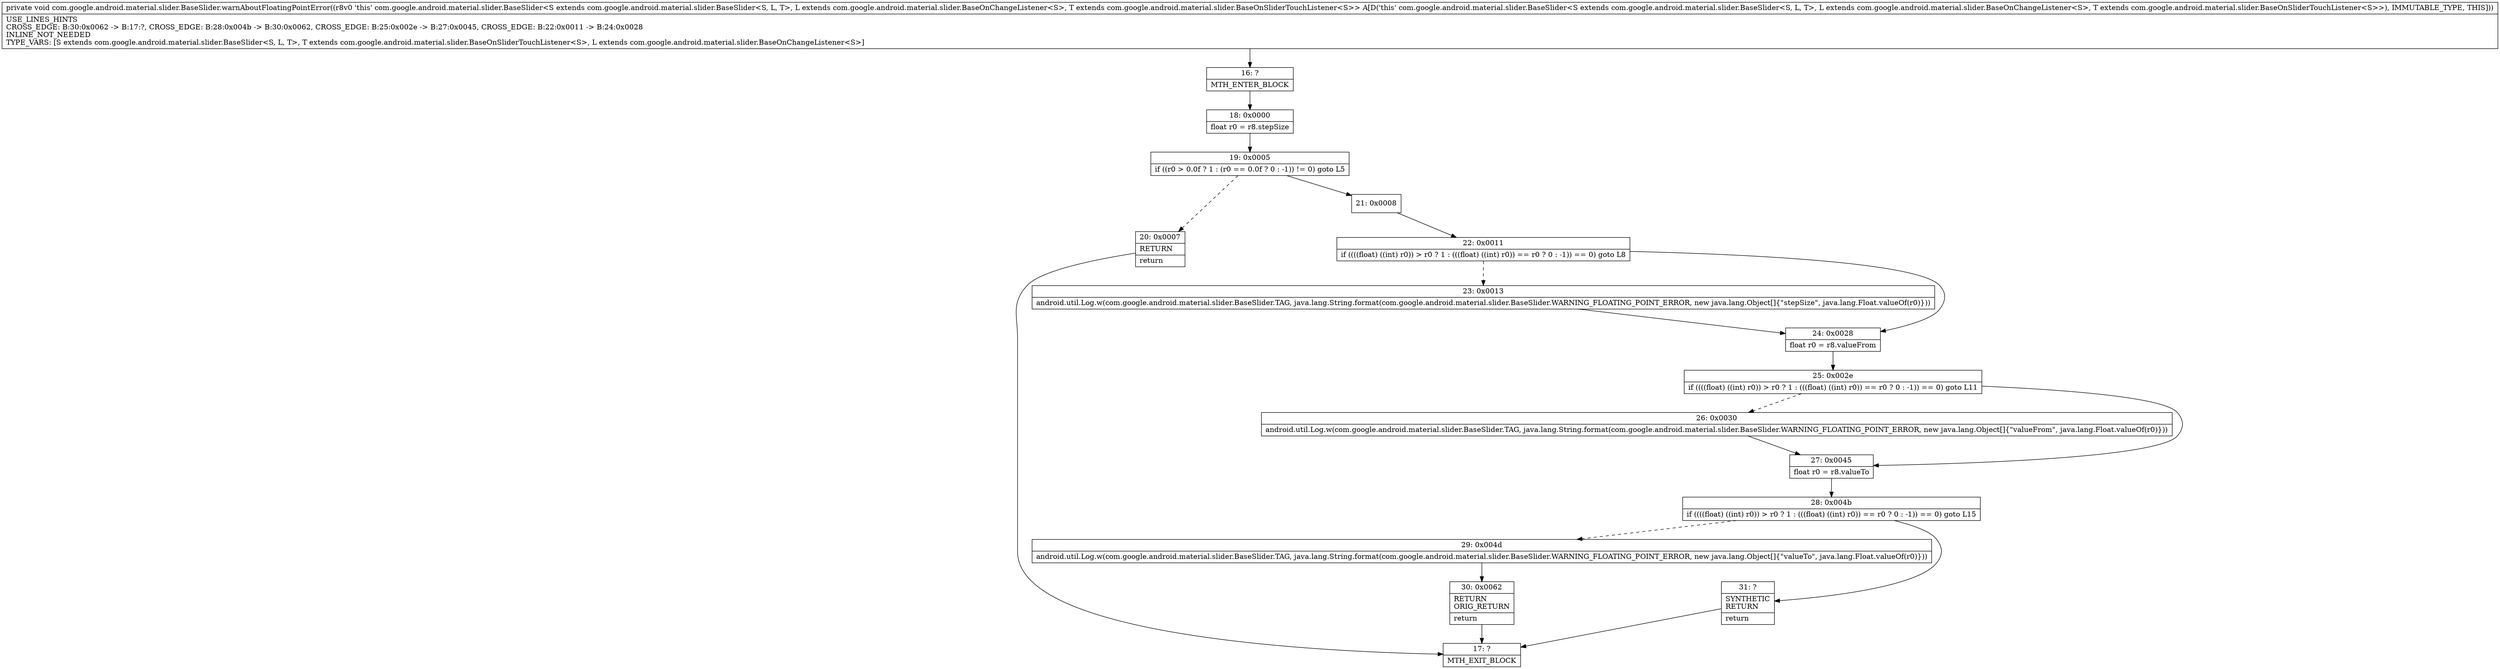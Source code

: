 digraph "CFG forcom.google.android.material.slider.BaseSlider.warnAboutFloatingPointError()V" {
Node_16 [shape=record,label="{16\:\ ?|MTH_ENTER_BLOCK\l}"];
Node_18 [shape=record,label="{18\:\ 0x0000|float r0 = r8.stepSize\l}"];
Node_19 [shape=record,label="{19\:\ 0x0005|if ((r0 \> 0.0f ? 1 : (r0 == 0.0f ? 0 : \-1)) != 0) goto L5\l}"];
Node_20 [shape=record,label="{20\:\ 0x0007|RETURN\l|return\l}"];
Node_17 [shape=record,label="{17\:\ ?|MTH_EXIT_BLOCK\l}"];
Node_21 [shape=record,label="{21\:\ 0x0008}"];
Node_22 [shape=record,label="{22\:\ 0x0011|if ((((float) ((int) r0)) \> r0 ? 1 : (((float) ((int) r0)) == r0 ? 0 : \-1)) == 0) goto L8\l}"];
Node_23 [shape=record,label="{23\:\ 0x0013|android.util.Log.w(com.google.android.material.slider.BaseSlider.TAG, java.lang.String.format(com.google.android.material.slider.BaseSlider.WARNING_FLOATING_POINT_ERROR, new java.lang.Object[]\{\"stepSize\", java.lang.Float.valueOf(r0)\}))\l}"];
Node_24 [shape=record,label="{24\:\ 0x0028|float r0 = r8.valueFrom\l}"];
Node_25 [shape=record,label="{25\:\ 0x002e|if ((((float) ((int) r0)) \> r0 ? 1 : (((float) ((int) r0)) == r0 ? 0 : \-1)) == 0) goto L11\l}"];
Node_26 [shape=record,label="{26\:\ 0x0030|android.util.Log.w(com.google.android.material.slider.BaseSlider.TAG, java.lang.String.format(com.google.android.material.slider.BaseSlider.WARNING_FLOATING_POINT_ERROR, new java.lang.Object[]\{\"valueFrom\", java.lang.Float.valueOf(r0)\}))\l}"];
Node_27 [shape=record,label="{27\:\ 0x0045|float r0 = r8.valueTo\l}"];
Node_28 [shape=record,label="{28\:\ 0x004b|if ((((float) ((int) r0)) \> r0 ? 1 : (((float) ((int) r0)) == r0 ? 0 : \-1)) == 0) goto L15\l}"];
Node_29 [shape=record,label="{29\:\ 0x004d|android.util.Log.w(com.google.android.material.slider.BaseSlider.TAG, java.lang.String.format(com.google.android.material.slider.BaseSlider.WARNING_FLOATING_POINT_ERROR, new java.lang.Object[]\{\"valueTo\", java.lang.Float.valueOf(r0)\}))\l}"];
Node_30 [shape=record,label="{30\:\ 0x0062|RETURN\lORIG_RETURN\l|return\l}"];
Node_31 [shape=record,label="{31\:\ ?|SYNTHETIC\lRETURN\l|return\l}"];
MethodNode[shape=record,label="{private void com.google.android.material.slider.BaseSlider.warnAboutFloatingPointError((r8v0 'this' com.google.android.material.slider.BaseSlider\<S extends com.google.android.material.slider.BaseSlider\<S, L, T\>, L extends com.google.android.material.slider.BaseOnChangeListener\<S\>, T extends com.google.android.material.slider.BaseOnSliderTouchListener\<S\>\> A[D('this' com.google.android.material.slider.BaseSlider\<S extends com.google.android.material.slider.BaseSlider\<S, L, T\>, L extends com.google.android.material.slider.BaseOnChangeListener\<S\>, T extends com.google.android.material.slider.BaseOnSliderTouchListener\<S\>\>), IMMUTABLE_TYPE, THIS]))  | USE_LINES_HINTS\lCROSS_EDGE: B:30:0x0062 \-\> B:17:?, CROSS_EDGE: B:28:0x004b \-\> B:30:0x0062, CROSS_EDGE: B:25:0x002e \-\> B:27:0x0045, CROSS_EDGE: B:22:0x0011 \-\> B:24:0x0028\lINLINE_NOT_NEEDED\lTYPE_VARS: [S extends com.google.android.material.slider.BaseSlider\<S, L, T\>, T extends com.google.android.material.slider.BaseOnSliderTouchListener\<S\>, L extends com.google.android.material.slider.BaseOnChangeListener\<S\>]\l}"];
MethodNode -> Node_16;Node_16 -> Node_18;
Node_18 -> Node_19;
Node_19 -> Node_20[style=dashed];
Node_19 -> Node_21;
Node_20 -> Node_17;
Node_21 -> Node_22;
Node_22 -> Node_23[style=dashed];
Node_22 -> Node_24;
Node_23 -> Node_24;
Node_24 -> Node_25;
Node_25 -> Node_26[style=dashed];
Node_25 -> Node_27;
Node_26 -> Node_27;
Node_27 -> Node_28;
Node_28 -> Node_29[style=dashed];
Node_28 -> Node_31;
Node_29 -> Node_30;
Node_30 -> Node_17;
Node_31 -> Node_17;
}

